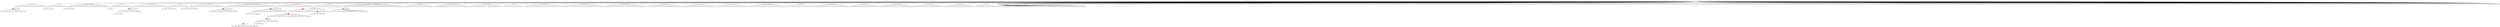 digraph g {
	"59" -> "60";
	"60" [color=indianred1, style=filled, label="6"];
	"58" -> "59";
	"59" [label="25"];
	"51" -> "52";
	"52" [label="44"];
	"46" -> "47";
	"47" [label="22"];
	"44" -> "45";
	"45" [label="14"];
	"40" -> "41";
	"41" [label="8"];
	"39" -> "40";
	"40" [color=indianred1, style=filled, label="40"];
	"38" -> "39";
	"39" [label="5"];
	"35" -> "36";
	"36" [label="48"];
	"32" -> "33";
	"33" [label="37"];
	"29" -> "30";
	"30" [color=indianred1, style=filled, label="46"];
	"28" -> "29";
	"29" [label="41"];
	"21" -> "22";
	"22" [label="35"];
	"20" -> "21";
	"21" [color=indianred1, style=filled, label="28"];
	"19" -> "20";
	"20" [label="26"];
	"15" -> "16";
	"16" [color=indianred1, style=filled, label="13"];
	"15" -> "17";
	"17" [label="21"];
	"14" -> "15";
	"15" [label="50"];
	"13" -> "14";
	"14" [color=indianred1, style=filled, label="2"];
	"12" -> "13";
	"13" [label="13"];
	"11" -> "12";
	"12" [color=indianred1, style=filled, label="23"];
	"10" -> "11";
	"11" [label="2"];
	"9" -> "10";
	"10" [color=indianred1, style=filled, label="29"];
	"8" -> "9";
	"9" [label="23"];
	"5" -> "6";
	"6" [color=indianred1, style=filled, label="36"];
	"3" -> "4";
	"4" [color=indianred1, style=filled, label="1"];
	"3" -> "5";
	"5" [label="18"];
	"2" -> "3";
	"3" [label="36"];
	"0" -> "1";
	"1" [label="45"];
	"0" -> "2";
	"2" [label="1"];
	"0" -> "7";
	"7" [label="20"];
	"0" -> "8";
	"8" [label="29"];
	"0" -> "18";
	"18" [label="34"];
	"0" -> "19";
	"19" [label="28"];
	"0" -> "23";
	"23" [label="19"];
	"0" -> "24";
	"24" [label="17"];
	"0" -> "25";
	"25" [label="15"];
	"0" -> "26";
	"26" [label="33"];
	"0" -> "27";
	"27" [label="49"];
	"0" -> "28";
	"28" [label="46"];
	"0" -> "31";
	"31" [label="12"];
	"0" -> "32";
	"32" [label="9"];
	"0" -> "34";
	"34" [label="10"];
	"0" -> "35";
	"35" [label="3"];
	"0" -> "37";
	"37" [label="43"];
	"0" -> "38";
	"38" [label="40"];
	"0" -> "42";
	"42" [label="38"];
	"0" -> "43";
	"43" [label="42"];
	"0" -> "44";
	"44" [label="47"];
	"0" -> "46";
	"46" [label="32"];
	"0" -> "48";
	"48" [label="31"];
	"0" -> "49";
	"49" [label="4"];
	"0" -> "50";
	"50" [label="7"];
	"0" -> "51";
	"51" [label="39"];
	"0" -> "53";
	"53" [label="24"];
	"0" -> "54";
	"54" [label="11"];
	"0" -> "55";
	"55" [label="27"];
	"0" -> "56";
	"56" [label="16"];
	"0" -> "57";
	"57" [label="30"];
	"0" -> "58";
	"58" [label="6"];
	"0" [label="germline"];
	"32" -> "cell1";
	"cell1" [shape=box];
	"48" -> "cell2";
	"cell2" [shape=box];
	"4" -> "cell3";
	"cell3" [shape=box];
	"0" -> "cell4";
	"cell4" [shape=box];
	"54" -> "cell5";
	"cell5" [shape=box];
	"50" -> "cell6";
	"cell6" [shape=box];
	"0" -> "cell7";
	"cell7" [shape=box];
	"34" -> "cell8";
	"cell8" [shape=box];
	"2" -> "cell9";
	"cell9" [shape=box];
	"0" -> "cell10";
	"cell10" [shape=box];
	"0" -> "cell11";
	"cell11" [shape=box];
	"0" -> "cell12";
	"cell12" [shape=box];
	"0" -> "cell13";
	"cell13" [shape=box];
	"0" -> "cell14";
	"cell14" [shape=box];
	"0" -> "cell15";
	"cell15" [shape=box];
	"0" -> "cell16";
	"cell16" [shape=box];
	"0" -> "cell17";
	"cell17" [shape=box];
	"0" -> "cell18";
	"cell18" [shape=box];
	"12" -> "cell19";
	"cell19" [shape=box];
	"0" -> "cell20";
	"cell20" [shape=box];
	"15" -> "cell21";
	"cell21" [shape=box];
	"37" -> "cell22";
	"cell22" [shape=box];
	"0" -> "cell23";
	"cell23" [shape=box];
	"44" -> "cell24";
	"cell24" [shape=box];
	"0" -> "cell25";
	"cell25" [shape=box];
	"0" -> "cell26";
	"cell26" [shape=box];
	"0" -> "cell27";
	"cell27" [shape=box];
	"0" -> "cell28";
	"cell28" [shape=box];
	"12" -> "cell29";
	"cell29" [shape=box];
	"46" -> "cell30";
	"cell30" [shape=box];
	"0" -> "cell31";
	"cell31" [shape=box];
	"0" -> "cell32";
	"cell32" [shape=box];
	"0" -> "cell33";
	"cell33" [shape=box];
	"32" -> "cell34";
	"cell34" [shape=box];
	"29" -> "cell35";
	"cell35" [shape=box];
	"5" -> "cell36";
	"cell36" [shape=box];
	"0" -> "cell37";
	"cell37" [shape=box];
	"48" -> "cell38";
	"cell38" [shape=box];
	"47" -> "cell39";
	"cell39" [shape=box];
	"0" -> "cell40";
	"cell40" [shape=box];
	"4" -> "cell41";
	"cell41" [shape=box];
	"19" -> "cell42";
	"cell42" [shape=box];
	"44" -> "cell43";
	"cell43" [shape=box];
	"0" -> "cell44";
	"cell44" [shape=box];
	"0" -> "cell45";
	"cell45" [shape=box];
	"10" -> "cell46";
	"cell46" [shape=box];
	"0" -> "cell47";
	"cell47" [shape=box];
	"0" -> "cell48";
	"cell48" [shape=box];
	"37" -> "cell49";
	"cell49" [shape=box];
	"0" -> "cell50";
	"cell50" [shape=box];
	"0" -> "cell51";
	"cell51" [shape=box];
	"42" -> "cell52";
	"cell52" [shape=box];
	"0" -> "cell53";
	"cell53" [shape=box];
	"0" -> "cell54";
	"cell54" [shape=box];
	"28" -> "cell55";
	"cell55" [shape=box];
	"55" -> "cell56";
	"cell56" [shape=box];
	"0" -> "cell57";
	"cell57" [shape=box];
	"54" -> "cell58";
	"cell58" [shape=box];
	"21" -> "cell59";
	"cell59" [shape=box];
	"30" -> "cell60";
	"cell60" [shape=box];
	"2" -> "cell61";
	"cell61" [shape=box];
	"0" -> "cell62";
	"cell62" [shape=box];
	"0" -> "cell63";
	"cell63" [shape=box];
	"0" -> "cell64";
	"cell64" [shape=box];
	"34" -> "cell65";
	"cell65" [shape=box];
	"0" -> "cell66";
	"cell66" [shape=box];
	"32" -> "cell67";
	"cell67" [shape=box];
	"0" -> "cell68";
	"cell68" [shape=box];
	"49" -> "cell69";
	"cell69" [shape=box];
	"60" -> "cell70";
	"cell70" [shape=box];
	"55" -> "cell71";
	"cell71" [shape=box];
	"0" -> "cell72";
	"cell72" [shape=box];
	"0" -> "cell73";
	"cell73" [shape=box];
	"0" -> "cell74";
	"cell74" [shape=box];
	"23" -> "cell75";
	"cell75" [shape=box];
	"0" -> "cell76";
	"cell76" [shape=box];
	"0" -> "cell77";
	"cell77" [shape=box];
	"0" -> "cell78";
	"cell78" [shape=box];
	"0" -> "cell79";
	"cell79" [shape=box];
	"0" -> "cell80";
	"cell80" [shape=box];
	"51" -> "cell81";
	"cell81" [shape=box];
	"0" -> "cell82";
	"cell82" [shape=box];
	"24" -> "cell83";
	"cell83" [shape=box];
	"0" -> "cell84";
	"cell84" [shape=box];
	"0" -> "cell85";
	"cell85" [shape=box];
	"26" -> "cell86";
	"cell86" [shape=box];
	"4" -> "cell87";
	"cell87" [shape=box];
	"28" -> "cell88";
	"cell88" [shape=box];
	"30" -> "cell89";
	"cell89" [shape=box];
	"26" -> "cell90";
	"cell90" [shape=box];
	"37" -> "cell91";
	"cell91" [shape=box];
	"10" -> "cell92";
	"cell92" [shape=box];
	"0" -> "cell93";
	"cell93" [shape=box];
	"0" -> "cell94";
	"cell94" [shape=box];
	"0" -> "cell95";
	"cell95" [shape=box];
	"0" -> "cell96";
	"cell96" [shape=box];
	"0" -> "cell97";
	"cell97" [shape=box];
	"0" -> "cell98";
	"cell98" [shape=box];
	"0" -> "cell99";
	"cell99" [shape=box];
	"16" -> "cell100";
	"cell100" [shape=box];
	"0" -> "cell101";
	"cell101" [shape=box];
	"56" -> "cell102";
	"cell102" [shape=box];
	"0" -> "cell103";
	"cell103" [shape=box];
	"22" -> "cell104";
	"cell104" [shape=box];
	"5" -> "cell105";
	"cell105" [shape=box];
	"25" -> "cell106";
	"cell106" [shape=box];
	"0" -> "cell107";
	"cell107" [shape=box];
	"40" -> "cell108";
	"cell108" [shape=box];
	"49" -> "cell109";
	"cell109" [shape=box];
	"0" -> "cell110";
	"cell110" [shape=box];
	"0" -> "cell111";
	"cell111" [shape=box];
	"0" -> "cell112";
	"cell112" [shape=box];
	"19" -> "cell113";
	"cell113" [shape=box];
	"0" -> "cell114";
	"cell114" [shape=box];
	"37" -> "cell115";
	"cell115" [shape=box];
	"37" -> "cell116";
	"cell116" [shape=box];
	"42" -> "cell117";
	"cell117" [shape=box];
	"55" -> "cell118";
	"cell118" [shape=box];
	"0" -> "cell119";
	"cell119" [shape=box];
	"1" -> "cell120";
	"cell120" [shape=box];
	"0" -> "cell121";
	"cell121" [shape=box];
	"46" -> "cell122";
	"cell122" [shape=box];
	"51" -> "cell123";
	"cell123" [shape=box];
	"0" -> "cell124";
	"cell124" [shape=box];
	"0" -> "cell125";
	"cell125" [shape=box];
	"28" -> "cell126";
	"cell126" [shape=box];
	"0" -> "cell127";
	"cell127" [shape=box];
	"44" -> "cell128";
	"cell128" [shape=box];
	"38" -> "cell129";
	"cell129" [shape=box];
	"8" -> "cell130";
	"cell130" [shape=box];
	"2" -> "cell131";
	"cell131" [shape=box];
	"0" -> "cell132";
	"cell132" [shape=box];
	"60" -> "cell133";
	"cell133" [shape=box];
	"56" -> "cell134";
	"cell134" [shape=box];
	"0" -> "cell135";
	"cell135" [shape=box];
	"57" -> "cell136";
	"cell136" [shape=box];
	"0" -> "cell137";
	"cell137" [shape=box];
	"0" -> "cell138";
	"cell138" [shape=box];
	"0" -> "cell139";
	"cell139" [shape=box];
	"0" -> "cell140";
	"cell140" [shape=box];
	"26" -> "cell141";
	"cell141" [shape=box];
	"0" -> "cell142";
	"cell142" [shape=box];
	"0" -> "cell143";
	"cell143" [shape=box];
	"8" -> "cell144";
	"cell144" [shape=box];
	"0" -> "cell145";
	"cell145" [shape=box];
	"0" -> "cell146";
	"cell146" [shape=box];
	"50" -> "cell147";
	"cell147" [shape=box];
	"6" -> "cell148";
	"cell148" [shape=box];
	"19" -> "cell149";
	"cell149" [shape=box];
	"0" -> "cell150";
	"cell150" [shape=box];
	"0" -> "cell151";
	"cell151" [shape=box];
	"60" -> "cell152";
	"cell152" [shape=box];
	"38" -> "cell153";
	"cell153" [shape=box];
	"0" -> "cell154";
	"cell154" [shape=box];
	"0" -> "cell155";
	"cell155" [shape=box];
	"30" -> "cell156";
	"cell156" [shape=box];
	"0" -> "cell157";
	"cell157" [shape=box];
	"0" -> "cell158";
	"cell158" [shape=box];
	"0" -> "cell159";
	"cell159" [shape=box];
	"0" -> "cell160";
	"cell160" [shape=box];
	"0" -> "cell161";
	"cell161" [shape=box];
	"0" -> "cell162";
	"cell162" [shape=box];
	"43" -> "cell163";
	"cell163" [shape=box];
	"34" -> "cell164";
	"cell164" [shape=box];
	"0" -> "cell165";
	"cell165" [shape=box];
	"0" -> "cell166";
	"cell166" [shape=box];
	"10" -> "cell167";
	"cell167" [shape=box];
	"0" -> "cell168";
	"cell168" [shape=box];
	"46" -> "cell169";
	"cell169" [shape=box];
	"27" -> "cell170";
	"cell170" [shape=box];
	"26" -> "cell171";
	"cell171" [shape=box];
	"30" -> "cell172";
	"cell172" [shape=box];
	"22" -> "cell173";
	"cell173" [shape=box];
	"0" -> "cell174";
	"cell174" [shape=box];
	"0" -> "cell175";
	"cell175" [shape=box];
	"0" -> "cell176";
	"cell176" [shape=box];
	"4" -> "cell177";
	"cell177" [shape=box];
	"0" -> "cell178";
	"cell178" [shape=box];
	"0" -> "cell179";
	"cell179" [shape=box];
	"0" -> "cell180";
	"cell180" [shape=box];
	"41" -> "cell181";
	"cell181" [shape=box];
	"0" -> "cell182";
	"cell182" [shape=box];
	"0" -> "cell183";
	"cell183" [shape=box];
	"0" -> "cell184";
	"cell184" [shape=box];
	"0" -> "cell185";
	"cell185" [shape=box];
	"1" -> "cell186";
	"cell186" [shape=box];
	"38" -> "cell187";
	"cell187" [shape=box];
	"27" -> "cell188";
	"cell188" [shape=box];
	"28" -> "cell189";
	"cell189" [shape=box];
	"21" -> "cell190";
	"cell190" [shape=box];
	"54" -> "cell191";
	"cell191" [shape=box];
	"32" -> "cell192";
	"cell192" [shape=box];
	"0" -> "cell193";
	"cell193" [shape=box];
	"27" -> "cell194";
	"cell194" [shape=box];
	"0" -> "cell195";
	"cell195" [shape=box];
	"29" -> "cell196";
	"cell196" [shape=box];
	"23" -> "cell197";
	"cell197" [shape=box];
	"0" -> "cell198";
	"cell198" [shape=box];
	"53" -> "cell199";
	"cell199" [shape=box];
	"0" -> "cell200";
	"cell200" [shape=box];
	"0" -> "cell201";
	"cell201" [shape=box];
	"48" -> "cell202";
	"cell202" [shape=box];
	"49" -> "cell203";
	"cell203" [shape=box];
	"10" -> "cell204";
	"cell204" [shape=box];
	"0" -> "cell205";
	"cell205" [shape=box];
	"1" -> "cell206";
	"cell206" [shape=box];
	"0" -> "cell207";
	"cell207" [shape=box];
	"0" -> "cell208";
	"cell208" [shape=box];
	"0" -> "cell209";
	"cell209" [shape=box];
	"0" -> "cell210";
	"cell210" [shape=box];
	"12" -> "cell211";
	"cell211" [shape=box];
	"6" -> "cell212";
	"cell212" [shape=box];
	"0" -> "cell213";
	"cell213" [shape=box];
	"57" -> "cell214";
	"cell214" [shape=box];
	"30" -> "cell215";
	"cell215" [shape=box];
	"0" -> "cell216";
	"cell216" [shape=box];
	"1" -> "cell217";
	"cell217" [shape=box];
	"26" -> "cell218";
	"cell218" [shape=box];
	"0" -> "cell219";
	"cell219" [shape=box];
	"0" -> "cell220";
	"cell220" [shape=box];
	"0" -> "cell221";
	"cell221" [shape=box];
	"33" -> "cell222";
	"cell222" [shape=box];
	"53" -> "cell223";
	"cell223" [shape=box];
	"0" -> "cell224";
	"cell224" [shape=box];
	"44" -> "cell225";
	"cell225" [shape=box];
	"0" -> "cell226";
	"cell226" [shape=box];
	"52" -> "cell227";
	"cell227" [shape=box];
	"0" -> "cell228";
	"cell228" [shape=box];
	"0" -> "cell229";
	"cell229" [shape=box];
	"0" -> "cell230";
	"cell230" [shape=box];
	"0" -> "cell231";
	"cell231" [shape=box];
	"39" -> "cell232";
	"cell232" [shape=box];
	"0" -> "cell233";
	"cell233" [shape=box];
	"60" -> "cell234";
	"cell234" [shape=box];
	"0" -> "cell235";
	"cell235" [shape=box];
	"0" -> "cell236";
	"cell236" [shape=box];
	"0" -> "cell237";
	"cell237" [shape=box];
	"0" -> "cell238";
	"cell238" [shape=box];
	"0" -> "cell239";
	"cell239" [shape=box];
	"48" -> "cell240";
	"cell240" [shape=box];
	"35" -> "cell241";
	"cell241" [shape=box];
	"0" -> "cell242";
	"cell242" [shape=box];
	"48" -> "cell243";
	"cell243" [shape=box];
	"50" -> "cell244";
	"cell244" [shape=box];
	"0" -> "cell245";
	"cell245" [shape=box];
	"0" -> "cell246";
	"cell246" [shape=box];
	"10" -> "cell247";
	"cell247" [shape=box];
	"37" -> "cell248";
	"cell248" [shape=box];
	"0" -> "cell249";
	"cell249" [shape=box];
	"17" -> "cell250";
	"cell250" [shape=box];
	"53" -> "cell251";
	"cell251" [shape=box];
	"18" -> "cell252";
	"cell252" [shape=box];
	"10" -> "cell253";
	"cell253" [shape=box];
	"52" -> "cell254";
	"cell254" [shape=box];
	"0" -> "cell255";
	"cell255" [shape=box];
	"0" -> "cell256";
	"cell256" [shape=box];
	"18" -> "cell257";
	"cell257" [shape=box];
	"24" -> "cell258";
	"cell258" [shape=box];
	"0" -> "cell259";
	"cell259" [shape=box];
	"35" -> "cell260";
	"cell260" [shape=box];
	"0" -> "cell261";
	"cell261" [shape=box];
	"0" -> "cell262";
	"cell262" [shape=box];
	"0" -> "cell263";
	"cell263" [shape=box];
	"33" -> "cell264";
	"cell264" [shape=box];
	"0" -> "cell265";
	"cell265" [shape=box];
	"58" -> "cell266";
	"cell266" [shape=box];
	"31" -> "cell267";
	"cell267" [shape=box];
	"0" -> "cell268";
	"cell268" [shape=box];
	"40" -> "cell269";
	"cell269" [shape=box];
	"21" -> "cell270";
	"cell270" [shape=box];
	"46" -> "cell271";
	"cell271" [shape=box];
	"0" -> "cell272";
	"cell272" [shape=box];
	"0" -> "cell273";
	"cell273" [shape=box];
	"10" -> "cell274";
	"cell274" [shape=box];
	"0" -> "cell275";
	"cell275" [shape=box];
	"0" -> "cell276";
	"cell276" [shape=box];
	"24" -> "cell277";
	"cell277" [shape=box];
	"38" -> "cell278";
	"cell278" [shape=box];
	"7" -> "cell279";
	"cell279" [shape=box];
	"0" -> "cell280";
	"cell280" [shape=box];
	"28" -> "cell281";
	"cell281" [shape=box];
	"18" -> "cell282";
	"cell282" [shape=box];
	"46" -> "cell283";
	"cell283" [shape=box];
	"0" -> "cell284";
	"cell284" [shape=box];
	"47" -> "cell285";
	"cell285" [shape=box];
	"0" -> "cell286";
	"cell286" [shape=box];
	"0" -> "cell287";
	"cell287" [shape=box];
	"35" -> "cell288";
	"cell288" [shape=box];
	"0" -> "cell289";
	"cell289" [shape=box];
	"23" -> "cell290";
	"cell290" [shape=box];
	"9" -> "cell291";
	"cell291" [shape=box];
	"0" -> "cell292";
	"cell292" [shape=box];
	"0" -> "cell293";
	"cell293" [shape=box];
	"0" -> "cell294";
	"cell294" [shape=box];
	"55" -> "cell295";
	"cell295" [shape=box];
	"3" -> "cell296";
	"cell296" [shape=box];
	"1" -> "cell297";
	"cell297" [shape=box];
	"0" -> "cell298";
	"cell298" [shape=box];
	"37" -> "cell299";
	"cell299" [shape=box];
	"0" -> "cell300";
	"cell300" [shape=box];
	"49" -> "cell301";
	"cell301" [shape=box];
	"28" -> "cell302";
	"cell302" [shape=box];
	"18" -> "cell303";
	"cell303" [shape=box];
	"52" -> "cell304";
	"cell304" [shape=box];
	"0" -> "cell305";
	"cell305" [shape=box];
	"0" -> "cell306";
	"cell306" [shape=box];
	"0" -> "cell307";
	"cell307" [shape=box];
	"0" -> "cell308";
	"cell308" [shape=box];
	"34" -> "cell309";
	"cell309" [shape=box];
	"0" -> "cell310";
	"cell310" [shape=box];
	"0" -> "cell311";
	"cell311" [shape=box];
	"0" -> "cell312";
	"cell312" [shape=box];
	"0" -> "cell313";
	"cell313" [shape=box];
	"29" -> "cell314";
	"cell314" [shape=box];
	"0" -> "cell315";
	"cell315" [shape=box];
	"0" -> "cell316";
	"cell316" [shape=box];
	"0" -> "cell317";
	"cell317" [shape=box];
	"0" -> "cell318";
	"cell318" [shape=box];
	"0" -> "cell319";
	"cell319" [shape=box];
	"14" -> "cell320";
	"cell320" [shape=box];
	"50" -> "cell321";
	"cell321" [shape=box];
	"0" -> "cell322";
	"cell322" [shape=box];
	"0" -> "cell323";
	"cell323" [shape=box];
	"31" -> "cell324";
	"cell324" [shape=box];
	"0" -> "cell325";
	"cell325" [shape=box];
	"18" -> "cell326";
	"cell326" [shape=box];
	"0" -> "cell327";
	"cell327" [shape=box];
	"0" -> "cell328";
	"cell328" [shape=box];
	"59" -> "cell329";
	"cell329" [shape=box];
	"0" -> "cell330";
	"cell330" [shape=box];
	"0" -> "cell331";
	"cell331" [shape=box];
	"0" -> "cell332";
	"cell332" [shape=box];
	"42" -> "cell333";
	"cell333" [shape=box];
	"0" -> "cell334";
	"cell334" [shape=box];
	"0" -> "cell335";
	"cell335" [shape=box];
	"20" -> "cell336";
	"cell336" [shape=box];
	"2" -> "cell337";
	"cell337" [shape=box];
	"0" -> "cell338";
	"cell338" [shape=box];
	"0" -> "cell339";
	"cell339" [shape=box];
	"0" -> "cell340";
	"cell340" [shape=box];
	"8" -> "cell341";
	"cell341" [shape=box];
	"0" -> "cell342";
	"cell342" [shape=box];
	"0" -> "cell343";
	"cell343" [shape=box];
	"0" -> "cell344";
	"cell344" [shape=box];
	"0" -> "cell345";
	"cell345" [shape=box];
	"0" -> "cell346";
	"cell346" [shape=box];
	"31" -> "cell347";
	"cell347" [shape=box];
	"0" -> "cell348";
	"cell348" [shape=box];
	"32" -> "cell349";
	"cell349" [shape=box];
	"27" -> "cell350";
	"cell350" [shape=box];
	"57" -> "cell351";
	"cell351" [shape=box];
	"7" -> "cell352";
	"cell352" [shape=box];
	"23" -> "cell353";
	"cell353" [shape=box];
	"0" -> "cell354";
	"cell354" [shape=box];
	"0" -> "cell355";
	"cell355" [shape=box];
	"34" -> "cell356";
	"cell356" [shape=box];
	"0" -> "cell357";
	"cell357" [shape=box];
	"55" -> "cell358";
	"cell358" [shape=box];
	"0" -> "cell359";
	"cell359" [shape=box];
	"0" -> "cell360";
	"cell360" [shape=box];
	"0" -> "cell361";
	"cell361" [shape=box];
	"42" -> "cell362";
	"cell362" [shape=box];
	"8" -> "cell363";
	"cell363" [shape=box];
	"26" -> "cell364";
	"cell364" [shape=box];
	"0" -> "cell365";
	"cell365" [shape=box];
	"38" -> "cell366";
	"cell366" [shape=box];
	"0" -> "cell367";
	"cell367" [shape=box];
	"24" -> "cell368";
	"cell368" [shape=box];
	"0" -> "cell369";
	"cell369" [shape=box];
	"54" -> "cell370";
	"cell370" [shape=box];
	"0" -> "cell371";
	"cell371" [shape=box];
	"0" -> "cell372";
	"cell372" [shape=box];
	"27" -> "cell373";
	"cell373" [shape=box];
	"49" -> "cell374";
	"cell374" [shape=box];
	"2" -> "cell375";
	"cell375" [shape=box];
	"0" -> "cell376";
	"cell376" [shape=box];
	"37" -> "cell377";
	"cell377" [shape=box];
	"24" -> "cell378";
	"cell378" [shape=box];
	"4" -> "cell379";
	"cell379" [shape=box];
	"0" -> "cell380";
	"cell380" [shape=box];
	"0" -> "cell381";
	"cell381" [shape=box];
	"12" -> "cell382";
	"cell382" [shape=box];
	"51" -> "cell383";
	"cell383" [shape=box];
	"0" -> "cell384";
	"cell384" [shape=box];
	"0" -> "cell385";
	"cell385" [shape=box];
	"0" -> "cell386";
	"cell386" [shape=box];
	"49" -> "cell387";
	"cell387" [shape=box];
	"7" -> "cell388";
	"cell388" [shape=box];
	"4" -> "cell389";
	"cell389" [shape=box];
	"4" -> "cell390";
	"cell390" [shape=box];
	"0" -> "cell391";
	"cell391" [shape=box];
	"42" -> "cell392";
	"cell392" [shape=box];
	"32" -> "cell393";
	"cell393" [shape=box];
	"24" -> "cell394";
	"cell394" [shape=box];
	"7" -> "cell395";
	"cell395" [shape=box];
	"0" -> "cell396";
	"cell396" [shape=box];
	"53" -> "cell397";
	"cell397" [shape=box];
	"57" -> "cell398";
	"cell398" [shape=box];
	"2" -> "cell399";
	"cell399" [shape=box];
	"0" -> "cell400";
	"cell400" [shape=box];
	"0" -> "cell401";
	"cell401" [shape=box];
	"42" -> "cell402";
	"cell402" [shape=box];
	"49" -> "cell403";
	"cell403" [shape=box];
	"60" -> "cell404";
	"cell404" [shape=box];
	"0" -> "cell405";
	"cell405" [shape=box];
	"48" -> "cell406";
	"cell406" [shape=box];
	"17" -> "cell407";
	"cell407" [shape=box];
	"8" -> "cell408";
	"cell408" [shape=box];
	"0" -> "cell409";
	"cell409" [shape=box];
	"0" -> "cell410";
	"cell410" [shape=box];
	"47" -> "cell411";
	"cell411" [shape=box];
	"0" -> "cell412";
	"cell412" [shape=box];
	"30" -> "cell413";
	"cell413" [shape=box];
	"0" -> "cell414";
	"cell414" [shape=box];
	"0" -> "cell415";
	"cell415" [shape=box];
	"0" -> "cell416";
	"cell416" [shape=box];
	"49" -> "cell417";
	"cell417" [shape=box];
	"53" -> "cell418";
	"cell418" [shape=box];
	"0" -> "cell419";
	"cell419" [shape=box];
	"28" -> "cell420";
	"cell420" [shape=box];
	"28" -> "cell421";
	"cell421" [shape=box];
	"0" -> "cell422";
	"cell422" [shape=box];
	"0" -> "cell423";
	"cell423" [shape=box];
	"0" -> "cell424";
	"cell424" [shape=box];
	"0" -> "cell425";
	"cell425" [shape=box];
	"0" -> "cell426";
	"cell426" [shape=box];
	"0" -> "cell427";
	"cell427" [shape=box];
	"44" -> "cell428";
	"cell428" [shape=box];
	"19" -> "cell429";
	"cell429" [shape=box];
	"0" -> "cell430";
	"cell430" [shape=box];
	"0" -> "cell431";
	"cell431" [shape=box];
	"30" -> "cell432";
	"cell432" [shape=box];
	"24" -> "cell433";
	"cell433" [shape=box];
	"0" -> "cell434";
	"cell434" [shape=box];
	"0" -> "cell435";
	"cell435" [shape=box];
	"0" -> "cell436";
	"cell436" [shape=box];
	"0" -> "cell437";
	"cell437" [shape=box];
	"24" -> "cell438";
	"cell438" [shape=box];
	"0" -> "cell439";
	"cell439" [shape=box];
	"0" -> "cell440";
	"cell440" [shape=box];
	"0" -> "cell441";
	"cell441" [shape=box];
	"0" -> "cell442";
	"cell442" [shape=box];
	"0" -> "cell443";
	"cell443" [shape=box];
	"32" -> "cell444";
	"cell444" [shape=box];
	"0" -> "cell445";
	"cell445" [shape=box];
	"0" -> "cell446";
	"cell446" [shape=box];
	"0" -> "cell447";
	"cell447" [shape=box];
	"40" -> "cell448";
	"cell448" [shape=box];
	"0" -> "cell449";
	"cell449" [shape=box];
	"0" -> "cell450";
	"cell450" [shape=box];
	"0" -> "cell451";
	"cell451" [shape=box];
	"0" -> "cell452";
	"cell452" [shape=box];
	"0" -> "cell453";
	"cell453" [shape=box];
	"4" -> "cell454";
	"cell454" [shape=box];
	"12" -> "cell455";
	"cell455" [shape=box];
	"1" -> "cell456";
	"cell456" [shape=box];
	"0" -> "cell457";
	"cell457" [shape=box];
	"19" -> "cell458";
	"cell458" [shape=box];
	"25" -> "cell459";
	"cell459" [shape=box];
	"0" -> "cell460";
	"cell460" [shape=box];
	"50" -> "cell461";
	"cell461" [shape=box];
	"0" -> "cell462";
	"cell462" [shape=box];
	"0" -> "cell463";
	"cell463" [shape=box];
	"0" -> "cell464";
	"cell464" [shape=box];
	"38" -> "cell465";
	"cell465" [shape=box];
	"54" -> "cell466";
	"cell466" [shape=box];
	"0" -> "cell467";
	"cell467" [shape=box];
	"60" -> "cell468";
	"cell468" [shape=box];
	"30" -> "cell469";
	"cell469" [shape=box];
	"12" -> "cell470";
	"cell470" [shape=box];
	"19" -> "cell471";
	"cell471" [shape=box];
	"25" -> "cell472";
	"cell472" [shape=box];
	"26" -> "cell473";
	"cell473" [shape=box];
	"32" -> "cell474";
	"cell474" [shape=box];
	"0" -> "cell475";
	"cell475" [shape=box];
	"7" -> "cell476";
	"cell476" [shape=box];
	"32" -> "cell477";
	"cell477" [shape=box];
	"0" -> "cell478";
	"cell478" [shape=box];
	"0" -> "cell479";
	"cell479" [shape=box];
	"0" -> "cell480";
	"cell480" [shape=box];
	"43" -> "cell481";
	"cell481" [shape=box];
	"0" -> "cell482";
	"cell482" [shape=box];
	"0" -> "cell483";
	"cell483" [shape=box];
	"56" -> "cell484";
	"cell484" [shape=box];
	"0" -> "cell485";
	"cell485" [shape=box];
	"16" -> "cell486";
	"cell486" [shape=box];
	"0" -> "cell487";
	"cell487" [shape=box];
	"51" -> "cell488";
	"cell488" [shape=box];
	"46" -> "cell489";
	"cell489" [shape=box];
	"40" -> "cell490";
	"cell490" [shape=box];
	"0" -> "cell491";
	"cell491" [shape=box];
	"0" -> "cell492";
	"cell492" [shape=box];
	"57" -> "cell493";
	"cell493" [shape=box];
	"23" -> "cell494";
	"cell494" [shape=box];
	"0" -> "cell495";
	"cell495" [shape=box];
	"20" -> "cell496";
	"cell496" [shape=box];
	"16" -> "cell497";
	"cell497" [shape=box];
	"41" -> "cell498";
	"cell498" [shape=box];
	"58" -> "cell499";
	"cell499" [shape=box];
	"37" -> "cell500";
	"cell500" [shape=box];
	"34" -> "cell501";
	"cell501" [shape=box];
	"0" -> "cell502";
	"cell502" [shape=box];
	"34" -> "cell503";
	"cell503" [shape=box];
	"56" -> "cell504";
	"cell504" [shape=box];
	"57" -> "cell505";
	"cell505" [shape=box];
	"9" -> "cell506";
	"cell506" [shape=box];
	"0" -> "cell507";
	"cell507" [shape=box];
	"0" -> "cell508";
	"cell508" [shape=box];
	"19" -> "cell509";
	"cell509" [shape=box];
	"0" -> "cell510";
	"cell510" [shape=box];
	"0" -> "cell511";
	"cell511" [shape=box];
	"0" -> "cell512";
	"cell512" [shape=box];
	"7" -> "cell513";
	"cell513" [shape=box];
	"43" -> "cell514";
	"cell514" [shape=box];
	"0" -> "cell515";
	"cell515" [shape=box];
	"0" -> "cell516";
	"cell516" [shape=box];
	"0" -> "cell517";
	"cell517" [shape=box];
	"37" -> "cell518";
	"cell518" [shape=box];
	"0" -> "cell519";
	"cell519" [shape=box];
	"0" -> "cell520";
	"cell520" [shape=box];
	"0" -> "cell521";
	"cell521" [shape=box];
	"14" -> "cell522";
	"cell522" [shape=box];
	"31" -> "cell523";
	"cell523" [shape=box];
	"7" -> "cell524";
	"cell524" [shape=box];
	"44" -> "cell525";
	"cell525" [shape=box];
	"23" -> "cell526";
	"cell526" [shape=box];
	"7" -> "cell527";
	"cell527" [shape=box];
	"33" -> "cell528";
	"cell528" [shape=box];
	"58" -> "cell529";
	"cell529" [shape=box];
	"0" -> "cell530";
	"cell530" [shape=box];
	"30" -> "cell531";
	"cell531" [shape=box];
	"26" -> "cell532";
	"cell532" [shape=box];
	"40" -> "cell533";
	"cell533" [shape=box];
	"3" -> "cell534";
	"cell534" [shape=box];
	"23" -> "cell535";
	"cell535" [shape=box];
	"9" -> "cell536";
	"cell536" [shape=box];
	"0" -> "cell537";
	"cell537" [shape=box];
	"0" -> "cell538";
	"cell538" [shape=box];
	"0" -> "cell539";
	"cell539" [shape=box];
	"50" -> "cell540";
	"cell540" [shape=box];
	"0" -> "cell541";
	"cell541" [shape=box];
	"0" -> "cell542";
	"cell542" [shape=box];
	"0" -> "cell543";
	"cell543" [shape=box];
	"0" -> "cell544";
	"cell544" [shape=box];
	"0" -> "cell545";
	"cell545" [shape=box];
	"22" -> "cell546";
	"cell546" [shape=box];
	"55" -> "cell547";
	"cell547" [shape=box];
	"0" -> "cell548";
	"cell548" [shape=box];
	"0" -> "cell549";
	"cell549" [shape=box];
	"0" -> "cell550";
	"cell550" [shape=box];
	"0" -> "cell551";
	"cell551" [shape=box];
	"10" -> "cell552";
	"cell552" [shape=box];
	"12" -> "cell553";
	"cell553" [shape=box];
	"0" -> "cell554";
	"cell554" [shape=box];
	"0" -> "cell555";
	"cell555" [shape=box];
	"44" -> "cell556";
	"cell556" [shape=box];
	"0" -> "cell557";
	"cell557" [shape=box];
	"0" -> "cell558";
	"cell558" [shape=box];
	"55" -> "cell559";
	"cell559" [shape=box];
	"0" -> "cell560";
	"cell560" [shape=box];
	"39" -> "cell561";
	"cell561" [shape=box];
	"53" -> "cell562";
	"cell562" [shape=box];
	"28" -> "cell563";
	"cell563" [shape=box];
	"25" -> "cell564";
	"cell564" [shape=box];
	"21" -> "cell565";
	"cell565" [shape=box];
	"57" -> "cell566";
	"cell566" [shape=box];
	"56" -> "cell567";
	"cell567" [shape=box];
	"0" -> "cell568";
	"cell568" [shape=box];
	"34" -> "cell569";
	"cell569" [shape=box];
	"0" -> "cell570";
	"cell570" [shape=box];
	"0" -> "cell571";
	"cell571" [shape=box];
	"0" -> "cell572";
	"cell572" [shape=box];
	"0" -> "cell573";
	"cell573" [shape=box];
	"19" -> "cell574";
	"cell574" [shape=box];
	"0" -> "cell575";
	"cell575" [shape=box];
	"0" -> "cell576";
	"cell576" [shape=box];
	"0" -> "cell577";
	"cell577" [shape=box];
	"48" -> "cell578";
	"cell578" [shape=box];
	"0" -> "cell579";
	"cell579" [shape=box];
	"0" -> "cell580";
	"cell580" [shape=box];
	"0" -> "cell581";
	"cell581" [shape=box];
	"0" -> "cell582";
	"cell582" [shape=box];
	"4" -> "cell583";
	"cell583" [shape=box];
	"0" -> "cell584";
	"cell584" [shape=box];
	"0" -> "cell585";
	"cell585" [shape=box];
	"27" -> "cell586";
	"cell586" [shape=box];
	"0" -> "cell587";
	"cell587" [shape=box];
	"0" -> "cell588";
	"cell588" [shape=box];
	"26" -> "cell589";
	"cell589" [shape=box];
	"2" -> "cell590";
	"cell590" [shape=box];
	"2" -> "cell591";
	"cell591" [shape=box];
	"19" -> "cell592";
	"cell592" [shape=box];
	"0" -> "cell593";
	"cell593" [shape=box];
	"0" -> "cell594";
	"cell594" [shape=box];
	"0" -> "cell595";
	"cell595" [shape=box];
	"42" -> "cell596";
	"cell596" [shape=box];
	"0" -> "cell597";
	"cell597" [shape=box];
	"0" -> "cell598";
	"cell598" [shape=box];
	"0" -> "cell599";
	"cell599" [shape=box];
	"0" -> "cell600";
	"cell600" [shape=box];
	"0" -> "cell601";
	"cell601" [shape=box];
	"58" -> "cell602";
	"cell602" [shape=box];
	"38" -> "cell603";
	"cell603" [shape=box];
	"0" -> "cell604";
	"cell604" [shape=box];
	"2" -> "cell605";
	"cell605" [shape=box];
	"0" -> "cell606";
	"cell606" [shape=box];
	"0" -> "cell607";
	"cell607" [shape=box];
	"50" -> "cell608";
	"cell608" [shape=box];
	"0" -> "cell609";
	"cell609" [shape=box];
	"38" -> "cell610";
	"cell610" [shape=box];
	"7" -> "cell611";
	"cell611" [shape=box];
	"43" -> "cell612";
	"cell612" [shape=box];
	"0" -> "cell613";
	"cell613" [shape=box];
	"24" -> "cell614";
	"cell614" [shape=box];
	"0" -> "cell615";
	"cell615" [shape=box];
	"0" -> "cell616";
	"cell616" [shape=box];
	"2" -> "cell617";
	"cell617" [shape=box];
	"0" -> "cell618";
	"cell618" [shape=box];
	"0" -> "cell619";
	"cell619" [shape=box];
	"0" -> "cell620";
	"cell620" [shape=box];
	"0" -> "cell621";
	"cell621" [shape=box];
	"2" -> "cell622";
	"cell622" [shape=box];
	"60" -> "cell623";
	"cell623" [shape=box];
	"0" -> "cell624";
	"cell624" [shape=box];
	"37" -> "cell625";
	"cell625" [shape=box];
	"26" -> "cell626";
	"cell626" [shape=box];
	"18" -> "cell627";
	"cell627" [shape=box];
	"27" -> "cell628";
	"cell628" [shape=box];
	"8" -> "cell629";
	"cell629" [shape=box];
	"0" -> "cell630";
	"cell630" [shape=box];
	"27" -> "cell631";
	"cell631" [shape=box];
	"0" -> "cell632";
	"cell632" [shape=box];
	"27" -> "cell633";
	"cell633" [shape=box];
	"46" -> "cell634";
	"cell634" [shape=box];
	"0" -> "cell635";
	"cell635" [shape=box];
	"40" -> "cell636";
	"cell636" [shape=box];
	"55" -> "cell637";
	"cell637" [shape=box];
	"0" -> "cell638";
	"cell638" [shape=box];
	"0" -> "cell639";
	"cell639" [shape=box];
	"0" -> "cell640";
	"cell640" [shape=box];
	"57" -> "cell641";
	"cell641" [shape=box];
	"46" -> "cell642";
	"cell642" [shape=box];
	"0" -> "cell643";
	"cell643" [shape=box];
	"25" -> "cell644";
	"cell644" [shape=box];
	"9" -> "cell645";
	"cell645" [shape=box];
	"0" -> "cell646";
	"cell646" [shape=box];
	"16" -> "cell647";
	"cell647" [shape=box];
	"0" -> "cell648";
	"cell648" [shape=box];
	"0" -> "cell649";
	"cell649" [shape=box];
	"0" -> "cell650";
	"cell650" [shape=box];
	"7" -> "cell651";
	"cell651" [shape=box];
	"0" -> "cell652";
	"cell652" [shape=box];
	"4" -> "cell653";
	"cell653" [shape=box];
	"0" -> "cell654";
	"cell654" [shape=box];
	"57" -> "cell655";
	"cell655" [shape=box];
	"60" -> "cell656";
	"cell656" [shape=box];
	"50" -> "cell657";
	"cell657" [shape=box];
	"12" -> "cell658";
	"cell658" [shape=box];
	"0" -> "cell659";
	"cell659" [shape=box];
	"0" -> "cell660";
	"cell660" [shape=box];
	"0" -> "cell661";
	"cell661" [shape=box];
	"0" -> "cell662";
	"cell662" [shape=box];
	"0" -> "cell663";
	"cell663" [shape=box];
	"0" -> "cell664";
	"cell664" [shape=box];
	"0" -> "cell665";
	"cell665" [shape=box];
	"0" -> "cell666";
	"cell666" [shape=box];
	"0" -> "cell667";
	"cell667" [shape=box];
	"2" -> "cell668";
	"cell668" [shape=box];
	"0" -> "cell669";
	"cell669" [shape=box];
	"15" -> "cell670";
	"cell670" [shape=box];
	"2" -> "cell671";
	"cell671" [shape=box];
	"5" -> "cell672";
	"cell672" [shape=box];
	"0" -> "cell673";
	"cell673" [shape=box];
	"19" -> "cell674";
	"cell674" [shape=box];
	"0" -> "cell675";
	"cell675" [shape=box];
	"56" -> "cell676";
	"cell676" [shape=box];
	"0" -> "cell677";
	"cell677" [shape=box];
	"0" -> "cell678";
	"cell678" [shape=box];
	"0" -> "cell679";
	"cell679" [shape=box];
	"0" -> "cell680";
	"cell680" [shape=box];
	"0" -> "cell681";
	"cell681" [shape=box];
	"0" -> "cell682";
	"cell682" [shape=box];
	"55" -> "cell683";
	"cell683" [shape=box];
	"36" -> "cell684";
	"cell684" [shape=box];
	"0" -> "cell685";
	"cell685" [shape=box];
	"55" -> "cell686";
	"cell686" [shape=box];
	"43" -> "cell687";
	"cell687" [shape=box];
	"58" -> "cell688";
	"cell688" [shape=box];
	"32" -> "cell689";
	"cell689" [shape=box];
	"0" -> "cell690";
	"cell690" [shape=box];
	"0" -> "cell691";
	"cell691" [shape=box];
	"12" -> "cell692";
	"cell692" [shape=box];
	"0" -> "cell693";
	"cell693" [shape=box];
	"27" -> "cell694";
	"cell694" [shape=box];
	"30" -> "cell695";
	"cell695" [shape=box];
	"36" -> "cell696";
	"cell696" [shape=box];
	"28" -> "cell697";
	"cell697" [shape=box];
	"26" -> "cell698";
	"cell698" [shape=box];
	"0" -> "cell699";
	"cell699" [shape=box];
	"0" -> "cell700";
	"cell700" [shape=box];
	"15" -> "cell701";
	"cell701" [shape=box];
	"10" -> "cell702";
	"cell702" [shape=box];
	"0" -> "cell703";
	"cell703" [shape=box];
	"0" -> "cell704";
	"cell704" [shape=box];
	"28" -> "cell705";
	"cell705" [shape=box];
	"31" -> "cell706";
	"cell706" [shape=box];
	"0" -> "cell707";
	"cell707" [shape=box];
	"18" -> "cell708";
	"cell708" [shape=box];
	"1" -> "cell709";
	"cell709" [shape=box];
	"0" -> "cell710";
	"cell710" [shape=box];
	"0" -> "cell711";
	"cell711" [shape=box];
	"21" -> "cell712";
	"cell712" [shape=box];
	"26" -> "cell713";
	"cell713" [shape=box];
	"0" -> "cell714";
	"cell714" [shape=box];
	"24" -> "cell715";
	"cell715" [shape=box];
	"16" -> "cell716";
	"cell716" [shape=box];
	"0" -> "cell717";
	"cell717" [shape=box];
	"2" -> "cell718";
	"cell718" [shape=box];
	"0" -> "cell719";
	"cell719" [shape=box];
	"28" -> "cell720";
	"cell720" [shape=box];
	"51" -> "cell721";
	"cell721" [shape=box];
	"4" -> "cell722";
	"cell722" [shape=box];
	"51" -> "cell723";
	"cell723" [shape=box];
	"0" -> "cell724";
	"cell724" [shape=box];
	"14" -> "cell725";
	"cell725" [shape=box];
	"55" -> "cell726";
	"cell726" [shape=box];
	"0" -> "cell727";
	"cell727" [shape=box];
	"0" -> "cell728";
	"cell728" [shape=box];
	"0" -> "cell729";
	"cell729" [shape=box];
	"0" -> "cell730";
	"cell730" [shape=box];
	"28" -> "cell731";
	"cell731" [shape=box];
	"0" -> "cell732";
	"cell732" [shape=box];
	"0" -> "cell733";
	"cell733" [shape=box];
	"0" -> "cell734";
	"cell734" [shape=box];
	"0" -> "cell735";
	"cell735" [shape=box];
	"0" -> "cell736";
	"cell736" [shape=box];
	"0" -> "cell737";
	"cell737" [shape=box];
	"0" -> "cell738";
	"cell738" [shape=box];
	"0" -> "cell739";
	"cell739" [shape=box];
	"0" -> "cell740";
	"cell740" [shape=box];
	"12" -> "cell741";
	"cell741" [shape=box];
	"37" -> "cell742";
	"cell742" [shape=box];
	"0" -> "cell743";
	"cell743" [shape=box];
	"0" -> "cell744";
	"cell744" [shape=box];
	"13" -> "cell745";
	"cell745" [shape=box];
	"24" -> "cell746";
	"cell746" [shape=box];
	"0" -> "cell747";
	"cell747" [shape=box];
	"31" -> "cell748";
	"cell748" [shape=box];
	"0" -> "cell749";
	"cell749" [shape=box];
	"0" -> "cell750";
	"cell750" [shape=box];
	"54" -> "cell751";
	"cell751" [shape=box];
	"0" -> "cell752";
	"cell752" [shape=box];
	"25" -> "cell753";
	"cell753" [shape=box];
	"27" -> "cell754";
	"cell754" [shape=box];
	"0" -> "cell755";
	"cell755" [shape=box];
	"0" -> "cell756";
	"cell756" [shape=box];
	"46" -> "cell757";
	"cell757" [shape=box];
	"27" -> "cell758";
	"cell758" [shape=box];
	"0" -> "cell759";
	"cell759" [shape=box];
	"0" -> "cell760";
	"cell760" [shape=box];
	"0" -> "cell761";
	"cell761" [shape=box];
	"0" -> "cell762";
	"cell762" [shape=box];
	"41" -> "cell763";
	"cell763" [shape=box];
	"31" -> "cell764";
	"cell764" [shape=box];
	"0" -> "cell765";
	"cell765" [shape=box];
	"0" -> "cell766";
	"cell766" [shape=box];
	"39" -> "cell767";
	"cell767" [shape=box];
	"54" -> "cell768";
	"cell768" [shape=box];
	"56" -> "cell769";
	"cell769" [shape=box];
	"0" -> "cell770";
	"cell770" [shape=box];
	"32" -> "cell771";
	"cell771" [shape=box];
	"24" -> "cell772";
	"cell772" [shape=box];
	"1" -> "cell773";
	"cell773" [shape=box];
	"43" -> "cell774";
	"cell774" [shape=box];
	"0" -> "cell775";
	"cell775" [shape=box];
	"33" -> "cell776";
	"cell776" [shape=box];
	"0" -> "cell777";
	"cell777" [shape=box];
	"0" -> "cell778";
	"cell778" [shape=box];
	"0" -> "cell779";
	"cell779" [shape=box];
	"0" -> "cell780";
	"cell780" [shape=box];
	"42" -> "cell781";
	"cell781" [shape=box];
	"34" -> "cell782";
	"cell782" [shape=box];
	"0" -> "cell783";
	"cell783" [shape=box];
	"53" -> "cell784";
	"cell784" [shape=box];
	"53" -> "cell785";
	"cell785" [shape=box];
	"0" -> "cell786";
	"cell786" [shape=box];
	"43" -> "cell787";
	"cell787" [shape=box];
	"48" -> "cell788";
	"cell788" [shape=box];
	"0" -> "cell789";
	"cell789" [shape=box];
	"0" -> "cell790";
	"cell790" [shape=box];
	"0" -> "cell791";
	"cell791" [shape=box];
	"25" -> "cell792";
	"cell792" [shape=box];
	"0" -> "cell793";
	"cell793" [shape=box];
	"0" -> "cell794";
	"cell794" [shape=box];
	"1" -> "cell795";
	"cell795" [shape=box];
	"0" -> "cell796";
	"cell796" [shape=box];
	"0" -> "cell797";
	"cell797" [shape=box];
	"0" -> "cell798";
	"cell798" [shape=box];
	"42" -> "cell799";
	"cell799" [shape=box];
	"0" -> "cell800";
	"cell800" [shape=box];
	"12" -> "cell801";
	"cell801" [shape=box];
	"26" -> "cell802";
	"cell802" [shape=box];
	"0" -> "cell803";
	"cell803" [shape=box];
	"21" -> "cell804";
	"cell804" [shape=box];
	"0" -> "cell805";
	"cell805" [shape=box];
	"0" -> "cell806";
	"cell806" [shape=box];
	"35" -> "cell807";
	"cell807" [shape=box];
	"0" -> "cell808";
	"cell808" [shape=box];
	"36" -> "cell809";
	"cell809" [shape=box];
	"56" -> "cell810";
	"cell810" [shape=box];
	"0" -> "cell811";
	"cell811" [shape=box];
	"0" -> "cell812";
	"cell812" [shape=box];
	"0" -> "cell813";
	"cell813" [shape=box];
	"0" -> "cell814";
	"cell814" [shape=box];
	"43" -> "cell815";
	"cell815" [shape=box];
	"31" -> "cell816";
	"cell816" [shape=box];
	"0" -> "cell817";
	"cell817" [shape=box];
	"53" -> "cell818";
	"cell818" [shape=box];
	"21" -> "cell819";
	"cell819" [shape=box];
	"0" -> "cell820";
	"cell820" [shape=box];
	"0" -> "cell821";
	"cell821" [shape=box];
	"45" -> "cell822";
	"cell822" [shape=box];
	"14" -> "cell823";
	"cell823" [shape=box];
	"0" -> "cell824";
	"cell824" [shape=box];
	"18" -> "cell825";
	"cell825" [shape=box];
	"0" -> "cell826";
	"cell826" [shape=box];
	"25" -> "cell827";
	"cell827" [shape=box];
	"0" -> "cell828";
	"cell828" [shape=box];
	"0" -> "cell829";
	"cell829" [shape=box];
	"2" -> "cell830";
	"cell830" [shape=box];
	"58" -> "cell831";
	"cell831" [shape=box];
	"0" -> "cell832";
	"cell832" [shape=box];
	"18" -> "cell833";
	"cell833" [shape=box];
	"0" -> "cell834";
	"cell834" [shape=box];
	"34" -> "cell835";
	"cell835" [shape=box];
	"0" -> "cell836";
	"cell836" [shape=box];
	"0" -> "cell837";
	"cell837" [shape=box];
	"0" -> "cell838";
	"cell838" [shape=box];
	"0" -> "cell839";
	"cell839" [shape=box];
	"0" -> "cell840";
	"cell840" [shape=box];
	"0" -> "cell841";
	"cell841" [shape=box];
	"0" -> "cell842";
	"cell842" [shape=box];
	"25" -> "cell843";
	"cell843" [shape=box];
	"19" -> "cell844";
	"cell844" [shape=box];
	"0" -> "cell845";
	"cell845" [shape=box];
	"0" -> "cell846";
	"cell846" [shape=box];
	"16" -> "cell847";
	"cell847" [shape=box];
	"18" -> "cell848";
	"cell848" [shape=box];
	"0" -> "cell849";
	"cell849" [shape=box];
	"25" -> "cell850";
	"cell850" [shape=box];
	"21" -> "cell851";
	"cell851" [shape=box];
	"28" -> "cell852";
	"cell852" [shape=box];
	"33" -> "cell853";
	"cell853" [shape=box];
	"6" -> "cell854";
	"cell854" [shape=box];
	"0" -> "cell855";
	"cell855" [shape=box];
	"55" -> "cell856";
	"cell856" [shape=box];
	"0" -> "cell857";
	"cell857" [shape=box];
	"21" -> "cell858";
	"cell858" [shape=box];
	"0" -> "cell859";
	"cell859" [shape=box];
	"0" -> "cell860";
	"cell860" [shape=box];
	"0" -> "cell861";
	"cell861" [shape=box];
	"14" -> "cell862";
	"cell862" [shape=box];
	"0" -> "cell863";
	"cell863" [shape=box];
	"0" -> "cell864";
	"cell864" [shape=box];
	"7" -> "cell865";
	"cell865" [shape=box];
	"0" -> "cell866";
	"cell866" [shape=box];
	"0" -> "cell867";
	"cell867" [shape=box];
	"38" -> "cell868";
	"cell868" [shape=box];
	"0" -> "cell869";
	"cell869" [shape=box];
	"0" -> "cell870";
	"cell870" [shape=box];
	"32" -> "cell871";
	"cell871" [shape=box];
	"38" -> "cell872";
	"cell872" [shape=box];
	"46" -> "cell873";
	"cell873" [shape=box];
	"0" -> "cell874";
	"cell874" [shape=box];
	"0" -> "cell875";
	"cell875" [shape=box];
	"49" -> "cell876";
	"cell876" [shape=box];
	"0" -> "cell877";
	"cell877" [shape=box];
	"14" -> "cell878";
	"cell878" [shape=box];
	"43" -> "cell879";
	"cell879" [shape=box];
	"0" -> "cell880";
	"cell880" [shape=box];
	"0" -> "cell881";
	"cell881" [shape=box];
	"0" -> "cell882";
	"cell882" [shape=box];
	"0" -> "cell883";
	"cell883" [shape=box];
	"46" -> "cell884";
	"cell884" [shape=box];
	"28" -> "cell885";
	"cell885" [shape=box];
	"25" -> "cell886";
	"cell886" [shape=box];
	"57" -> "cell887";
	"cell887" [shape=box];
	"31" -> "cell888";
	"cell888" [shape=box];
	"0" -> "cell889";
	"cell889" [shape=box];
	"0" -> "cell890";
	"cell890" [shape=box];
	"25" -> "cell891";
	"cell891" [shape=box];
	"4" -> "cell892";
	"cell892" [shape=box];
	"0" -> "cell893";
	"cell893" [shape=box];
	"7" -> "cell894";
	"cell894" [shape=box];
	"35" -> "cell895";
	"cell895" [shape=box];
	"50" -> "cell896";
	"cell896" [shape=box];
	"22" -> "cell897";
	"cell897" [shape=box];
	"34" -> "cell898";
	"cell898" [shape=box];
	"0" -> "cell899";
	"cell899" [shape=box];
	"21" -> "cell900";
	"cell900" [shape=box];
	"0" -> "cell901";
	"cell901" [shape=box];
	"58" -> "cell902";
	"cell902" [shape=box];
	"38" -> "cell903";
	"cell903" [shape=box];
	"60" -> "cell904";
	"cell904" [shape=box];
	"58" -> "cell905";
	"cell905" [shape=box];
	"0" -> "cell906";
	"cell906" [shape=box];
	"0" -> "cell907";
	"cell907" [shape=box];
	"36" -> "cell908";
	"cell908" [shape=box];
	"0" -> "cell909";
	"cell909" [shape=box];
	"12" -> "cell910";
	"cell910" [shape=box];
	"52" -> "cell911";
	"cell911" [shape=box];
	"0" -> "cell912";
	"cell912" [shape=box];
	"0" -> "cell913";
	"cell913" [shape=box];
	"0" -> "cell914";
	"cell914" [shape=box];
	"49" -> "cell915";
	"cell915" [shape=box];
	"37" -> "cell916";
	"cell916" [shape=box];
	"43" -> "cell917";
	"cell917" [shape=box];
	"0" -> "cell918";
	"cell918" [shape=box];
	"0" -> "cell919";
	"cell919" [shape=box];
	"0" -> "cell920";
	"cell920" [shape=box];
	"2" -> "cell921";
	"cell921" [shape=box];
	"14" -> "cell922";
	"cell922" [shape=box];
	"2" -> "cell923";
	"cell923" [shape=box];
	"25" -> "cell924";
	"cell924" [shape=box];
	"46" -> "cell925";
	"cell925" [shape=box];
	"0" -> "cell926";
	"cell926" [shape=box];
	"0" -> "cell927";
	"cell927" [shape=box];
	"6" -> "cell928";
	"cell928" [shape=box];
	"36" -> "cell929";
	"cell929" [shape=box];
	"6" -> "cell930";
	"cell930" [shape=box];
	"0" -> "cell931";
	"cell931" [shape=box];
	"0" -> "cell932";
	"cell932" [shape=box];
	"0" -> "cell933";
	"cell933" [shape=box];
	"20" -> "cell934";
	"cell934" [shape=box];
	"12" -> "cell935";
	"cell935" [shape=box];
	"0" -> "cell936";
	"cell936" [shape=box];
	"53" -> "cell937";
	"cell937" [shape=box];
	"0" -> "cell938";
	"cell938" [shape=box];
	"0" -> "cell939";
	"cell939" [shape=box];
	"16" -> "cell940";
	"cell940" [shape=box];
	"0" -> "cell941";
	"cell941" [shape=box];
	"58" -> "cell942";
	"cell942" [shape=box];
	"0" -> "cell943";
	"cell943" [shape=box];
	"0" -> "cell944";
	"cell944" [shape=box];
	"0" -> "cell945";
	"cell945" [shape=box];
	"0" -> "cell946";
	"cell946" [shape=box];
	"2" -> "cell947";
	"cell947" [shape=box];
	"2" -> "cell948";
	"cell948" [shape=box];
	"0" -> "cell949";
	"cell949" [shape=box];
	"0" -> "cell950";
	"cell950" [shape=box];
	"0" -> "cell951";
	"cell951" [shape=box];
	"19" -> "cell952";
	"cell952" [shape=box];
	"54" -> "cell953";
	"cell953" [shape=box];
	"0" -> "cell954";
	"cell954" [shape=box];
	"12" -> "cell955";
	"cell955" [shape=box];
	"50" -> "cell956";
	"cell956" [shape=box];
	"0" -> "cell957";
	"cell957" [shape=box];
	"22" -> "cell958";
	"cell958" [shape=box];
	"0" -> "cell959";
	"cell959" [shape=box];
	"21" -> "cell960";
	"cell960" [shape=box];
	"43" -> "cell961";
	"cell961" [shape=box];
	"35" -> "cell962";
	"cell962" [shape=box];
	"0" -> "cell963";
	"cell963" [shape=box];
	"0" -> "cell964";
	"cell964" [shape=box];
	"0" -> "cell965";
	"cell965" [shape=box];
	"43" -> "cell966";
	"cell966" [shape=box];
	"59" -> "cell967";
	"cell967" [shape=box];
	"0" -> "cell968";
	"cell968" [shape=box];
	"45" -> "cell969";
	"cell969" [shape=box];
	"0" -> "cell970";
	"cell970" [shape=box];
	"0" -> "cell971";
	"cell971" [shape=box];
	"58" -> "cell972";
	"cell972" [shape=box];
	"48" -> "cell973";
	"cell973" [shape=box];
	"49" -> "cell974";
	"cell974" [shape=box];
	"0" -> "cell975";
	"cell975" [shape=box];
	"49" -> "cell976";
	"cell976" [shape=box];
	"18" -> "cell977";
	"cell977" [shape=box];
	"0" -> "cell978";
	"cell978" [shape=box];
	"8" -> "cell979";
	"cell979" [shape=box];
	"0" -> "cell980";
	"cell980" [shape=box];
	"48" -> "cell981";
	"cell981" [shape=box];
	"46" -> "cell982";
	"cell982" [shape=box];
	"1" -> "cell983";
	"cell983" [shape=box];
	"28" -> "cell984";
	"cell984" [shape=box];
	"47" -> "cell985";
	"cell985" [shape=box];
	"40" -> "cell986";
	"cell986" [shape=box];
	"26" -> "cell987";
	"cell987" [shape=box];
	"31" -> "cell988";
	"cell988" [shape=box];
	"0" -> "cell989";
	"cell989" [shape=box];
	"0" -> "cell990";
	"cell990" [shape=box];
	"8" -> "cell991";
	"cell991" [shape=box];
	"25" -> "cell992";
	"cell992" [shape=box];
	"2" -> "cell993";
	"cell993" [shape=box];
	"4" -> "cell994";
	"cell994" [shape=box];
	"4" -> "cell995";
	"cell995" [shape=box];
	"24" -> "cell996";
	"cell996" [shape=box];
	"31" -> "cell997";
	"cell997" [shape=box];
	"0" -> "cell998";
	"cell998" [shape=box];
	"33" -> "cell999";
	"cell999" [shape=box];
	"0" -> "cell1000";
	"cell1000" [shape=box];
	labelloc="t";
	label="Confidence score: -1945.779054";
}
